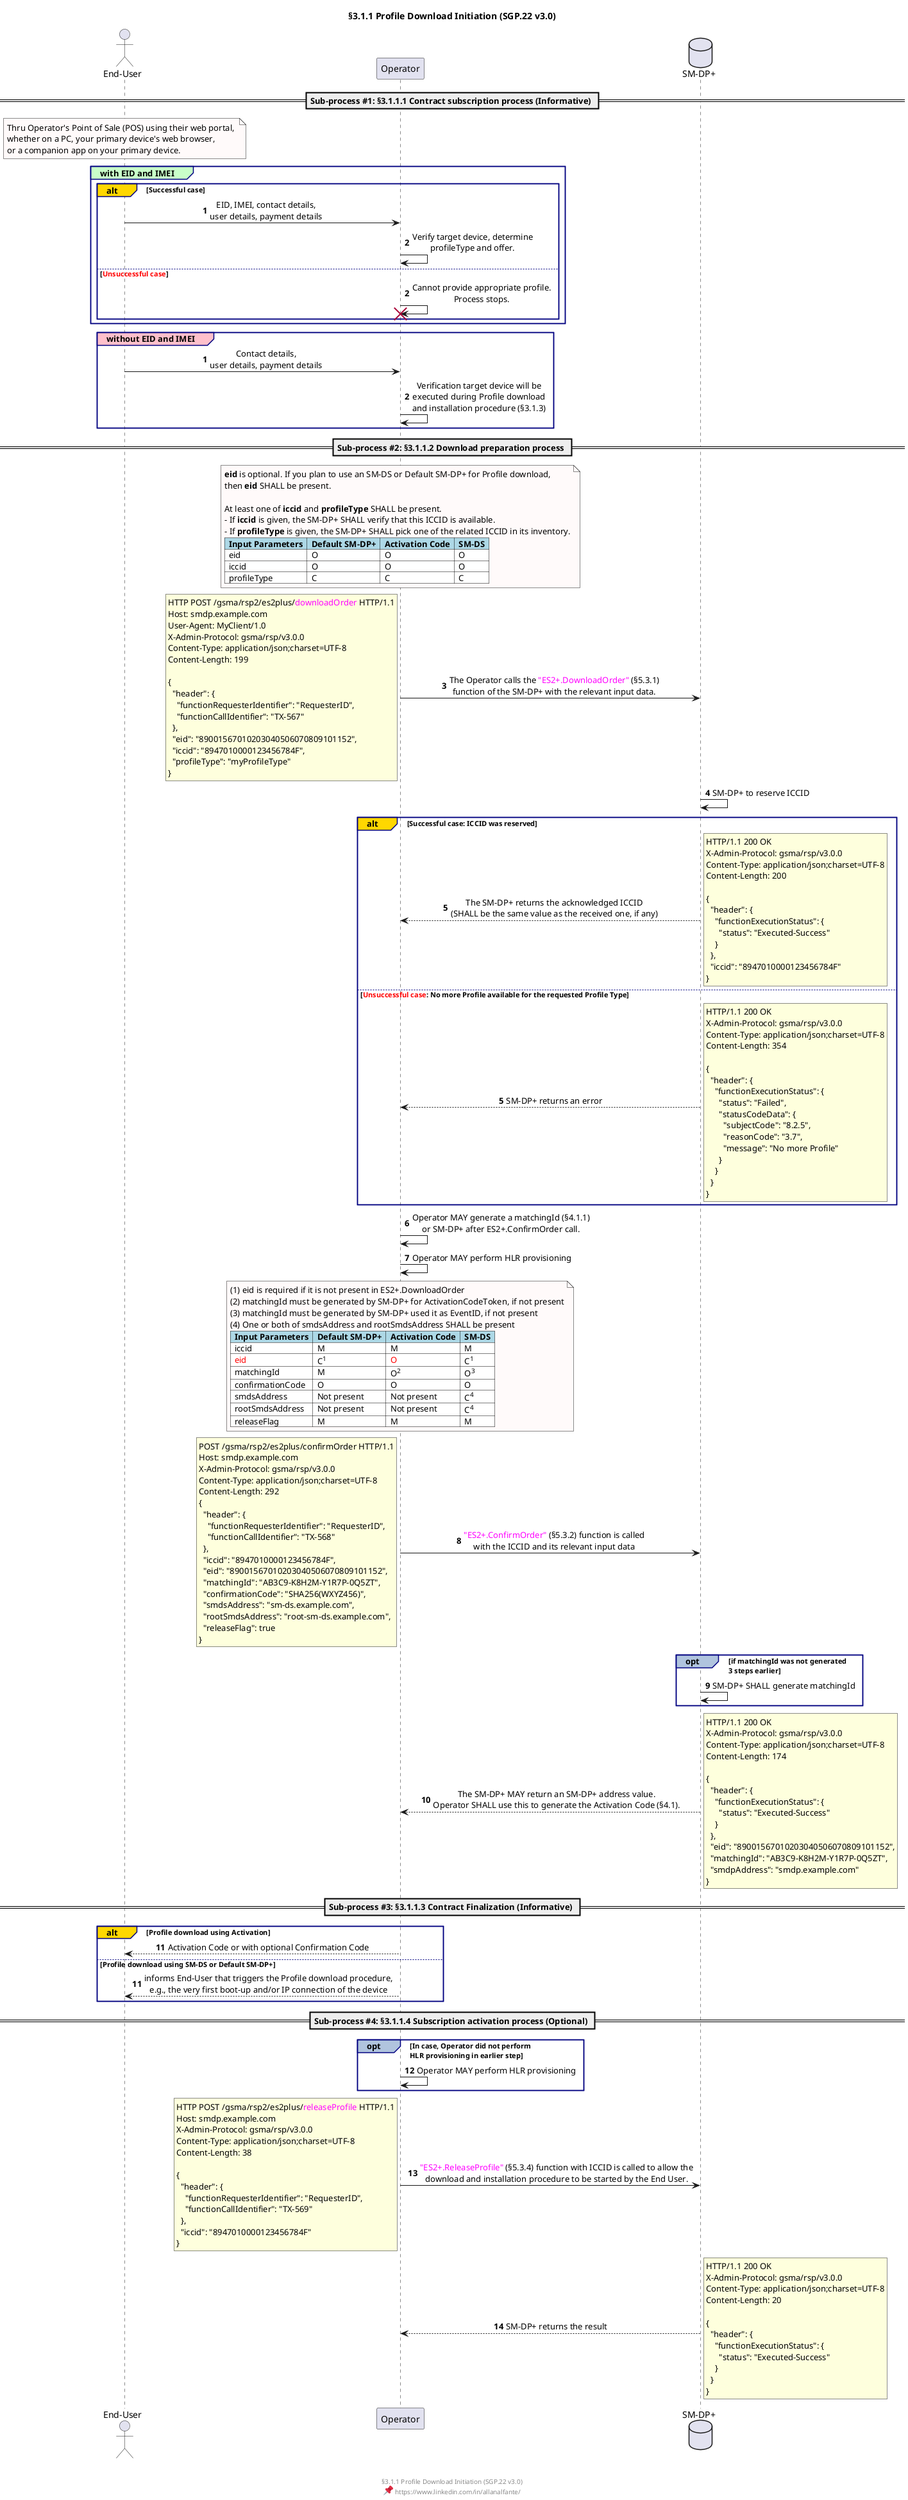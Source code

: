 @startuml profile_dload_init
autonumber

title §3.1.1 Profile Download Initiation (SGP.22 v3.0)
footer \n\n§3.1.1 Profile Download Initiation (SGP.22 v3.0)\n<:1f4cc:> https://www.linkedin.com/in/allanalfante/
skinparam sequenceMessageAlign center
skinparam ParticipantPadding 20
skinparam BoxPadding 10
skinparam SequenceGroupBorderColor #Navy

'''
'PARTICPANTS
''''
actor "End-User" as user
participant "Operator" as operator
database "SM-DP+" as smdp

'''
'CONTRACT SUBSCRIPTION PROCESS
''''

== Sub-process #1: §3.1.1.1 Contract subscription process (Informative) ==

note over user #Snow
Thru Operator's Point of Sale (POS) using their web portal, 
whether on a PC, your primary device's web browser, 
or a companion app on your primary device.
end note

group#TECHNOLOGY with EID and IMEI 

  alt#Gold Successful case
    user -> operator: EID, IMEI, contact details,\nuser details, payment details
   operator -> operator: Verify target device, determine\nprofileType and offer.   
  
  else <font color=red>Unsuccessful case</font>
    autonumber 2
    operator -> operator: Cannot provide appropriate profile.\nProcess stops.
    destroy operator
  end

end

group#Pink without EID and IMEI
  autonumber 1
  user -> operator: Contact details,\nuser details, payment details
  operator -> operator: Verification target device will be\nexecuted during Profile download\nand installation procedure (§3.1.3)
end

'''
'DOWNLOAD PREPARATION PROCESS
''''

== Sub-process #2: §3.1.1.2 Download preparation process ==

note over operator #Snow
<b>eid</b> is optional. If you plan to use an SM-DS or Default SM-DP+ for Profile download, 
then <b>eid</b> SHALL be present.
 
At least one of <b>iccid</b> and <b>profileType</b> SHALL be present.
- If <b>iccid</b> is given, the SM-DP+ SHALL verify that this ICCID is available.
- If <b>profileType</b> is given, the SM-DP+ SHALL pick one of the related ICCID in its inventory.
<#lightblue,#black>|=  Input Parameters  |=  Default SM-DP+  |=  Activation Code  |=  SM-DS  |
<#white>|  eid  |  O  |  O  |  O  |
<#white>|  iccid  |  O  |  O  |  O  |
<#white>|  profileType  |  C  |  C  |  C  |
end note

  operator -> smdp: The Operator calls the <font color=magenta>"ES2+.DownloadOrder"</font> (§5.3.1)\nfunction of the SM-DP+ with the relevant input data.
rnote left: HTTP POST /gsma/rsp2/es2plus/<font color=magenta>downloadOrder</font> HTTP/1.1\nHost: smdp.example.com\nUser-Agent: MyClient/1.0\nX-Admin-Protocol: gsma/rsp/v3.0.0\nContent-Type: application/json;charset=UTF-8\nContent-Length: 199\n\n{\n  "header": {\n    "functionRequesterIdentifier": "RequesterID",\n    "functionCallIdentifier": "TX-567"\n  },\n  "eid": "89001567010203040506070809101152",\n  "iccid": "8947010000123456784F",\n  "profileType": "myProfileType"\n}

  smdp -> smdp: SM-DP+ to reserve ICCID

alt#Gold Successful case: ICCID was reserved
  smdp --> operator: The SM-DP+ returns the acknowledged ICCID\n(SHALL be the same value as the received one, if any)
rnote right: HTTP/1.1 200 OK\nX-Admin-Protocol: gsma/rsp/v3.0.0\nContent-Type: application/json;charset=UTF-8\nContent-Length: 200\n\n{\n  "header": {\n    "functionExecutionStatus": {\n      "status": "Executed-Success"\n    }\n  },\n  "iccid": "8947010000123456784F"\n}

else <font color=red>Unsuccessful case</font>: No more Profile available for the requested Profile Type
autonumber 5
smdp --> operator: SM-DP+ returns an error 
rnote right: HTTP/1.1 200 OK\nX-Admin-Protocol: gsma/rsp/v3.0.0\nContent-Type: application/json;charset=UTF-8\nContent-Length: 354\n\n{\n  "header": {\n    "functionExecutionStatus": {\n      "status": "Failed",\n      "statusCodeData": {\n        "subjectCode": "8.2.5",\n        "reasonCode": "3.7",\n        "message": "No more Profile"\n      }\n    }\n  }\n}

end

operator -> operator: Operator MAY generate a matchingId (§4.1.1)\nor SM-DP+ after ES2+.ConfirmOrder call.
operator -> operator: Operator MAY perform HLR provisioning
note over operator #Snow
(1) eid is required if it is not present in ES2+.DownloadOrder
(2) matchingId must be generated by SM-DP+ for ActivationCodeToken, if not present
(3) matchingId must be generated by SM-DP+ used it as EventID, if not present
(4) One or both of smdsAddress and rootSmdsAddress SHALL be present
<#lightblue,#black>|=  Input Parameters  |=  Default SM-DP+  |=  Activation Code  |=  SM-DS  |
<#white>|  iccid  |  M  |  M  |  M  |
<#white>|  <font color=red>eid</font>  |  C<sup>1</sup>  |  <font color=red>O</font>  |  C<sup>1</sup>  |
<#white>|  matchingId  |  M  |  O<sup>2</sup>  |  O<sup>3</sup>  |
<#white>|  confirmationCode  |  O  |  O  |  O  |
<#white>|  smdsAddress  |  Not present  |  Not present  |  C<sup>4</sup>  |
<#white>|  rootSmdsAddress  |  Not present  |  Not present  |  C<sup>4</sup>  |
<#white>|  releaseFlag  |  M  |  M  |  M  |
end note

operator -> smdp: <font color=magenta>"ES2+.ConfirmOrder"</font> (§5.3.2) function is called\nwith the ICCID and its relevant input data
rnote left
POST /gsma/rsp2/es2plus/confirmOrder HTTP/1.1
Host: smdp.example.com
X-Admin-Protocol: gsma/rsp/v3.0.0
Content-Type: application/json;charset=UTF-8
Content-Length: 292
{
  "header": {
    "functionRequesterIdentifier": "RequesterID",
    "functionCallIdentifier": "TX-568"
  },
  "iccid": "8947010000123456784F",
  "eid": "89001567010203040506070809101152",
  "matchingId": "AB3C9-K8H2M-Y1R7P-0Q5ZT",
  "confirmationCode": "SHA256(WXYZ456)",
  "smdsAddress": "sm-ds.example.com",
  "rootSmdsAddress": "root-sm-ds.example.com",
  "releaseFlag": true
}
end note

opt#LightSteelBlue if matchingId was not generated\n3 steps earlier
smdp -> smdp: SM-DP+ SHALL generate matchingId
end

smdp --> operator: The SM-DP+ MAY return an SM-DP+ address value.\nOperator SHALL use this to generate the Activation Code (§4.1).
rnote right: HTTP/1.1 200 OK\nX-Admin-Protocol: gsma/rsp/v3.0.0\nContent-Type: application/json;charset=UTF-8\nContent-Length: 174\n\n{\n  "header": {\n    "functionExecutionStatus": {\n      "status": "Executed-Success"\n    }\n  },\n  "eid": "89001567010203040506070809101152",\n  "matchingId": "AB3C9-K8H2M-Y1R7P-0Q5ZT",\n  "smdpAddress": "smdp.example.com"\n}



'''
'CONTRACT FINALIZATION
''''

== Sub-process #3: §3.1.1.3 Contract Finalization (Informative) ==

alt#Gold Profile download using Activation
operator --> user: Activation Code or with optional Confirmation Code

else Profile download using SM-DS or Default SM-DP+
autonumber 11
operator --> user: informs End-User that triggers the Profile download procedure,\ne.g., the very first boot-up and/or IP connection of the device

end


'''
'SUBSCRIPTION ACTIVATION PROCESS
''''

== Sub-process #4: §3.1.1.4 Subscription activation process (Optional) ==

opt#LightSteelBlue In case, Operator did not perform\nHLR provisioning in earlier step
  operator -> operator: Operator MAY perform HLR provisioning
end

operator -> smdp: <font color=magenta>"ES2+.ReleaseProfile"</font> (§5.3.4) function with ICCID is called to allow the\ndownload and installation procedure to be started by the End User.
rnote left: HTTP POST /gsma/rsp2/es2plus/<font color=magenta>releaseProfile</font> HTTP/1.1\nHost: smdp.example.com\nX-Admin-Protocol: gsma/rsp/v3.0.0\nContent-Type: application/json;charset=UTF-8 \nContent-Length: 38\n\n{\n  "header": {\n    "functionRequesterIdentifier": "RequesterID",\n    "functionCallIdentifier": "TX-569"\n  },\n  "iccid": "8947010000123456784F"\n}

smdp --> operator: SM-DP+ returns the result
rnote right: HTTP/1.1 200 OK\nX-Admin-Protocol: gsma/rsp/v3.0.0\nContent-Type: application/json;charset=UTF-8\nContent-Length: 20\n\n{\n  "header": {\n    "functionExecutionStatus": {\n      "status": "Executed-Success"\n    }\n  }\n}
@enduml